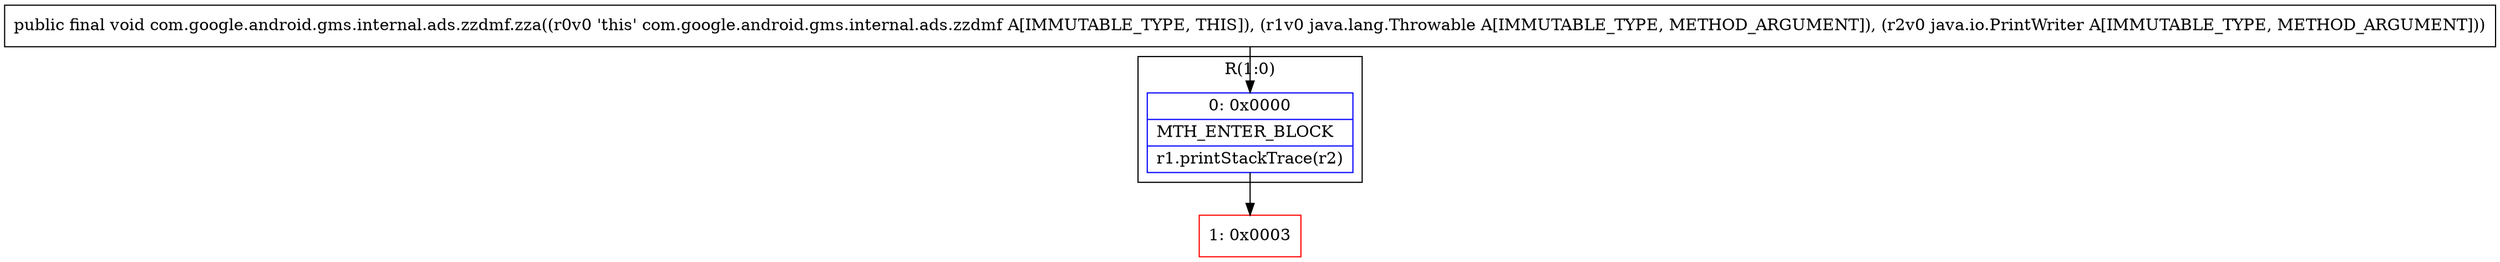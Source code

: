 digraph "CFG forcom.google.android.gms.internal.ads.zzdmf.zza(Ljava\/lang\/Throwable;Ljava\/io\/PrintWriter;)V" {
subgraph cluster_Region_1453806418 {
label = "R(1:0)";
node [shape=record,color=blue];
Node_0 [shape=record,label="{0\:\ 0x0000|MTH_ENTER_BLOCK\l|r1.printStackTrace(r2)\l}"];
}
Node_1 [shape=record,color=red,label="{1\:\ 0x0003}"];
MethodNode[shape=record,label="{public final void com.google.android.gms.internal.ads.zzdmf.zza((r0v0 'this' com.google.android.gms.internal.ads.zzdmf A[IMMUTABLE_TYPE, THIS]), (r1v0 java.lang.Throwable A[IMMUTABLE_TYPE, METHOD_ARGUMENT]), (r2v0 java.io.PrintWriter A[IMMUTABLE_TYPE, METHOD_ARGUMENT])) }"];
MethodNode -> Node_0;
Node_0 -> Node_1;
}

